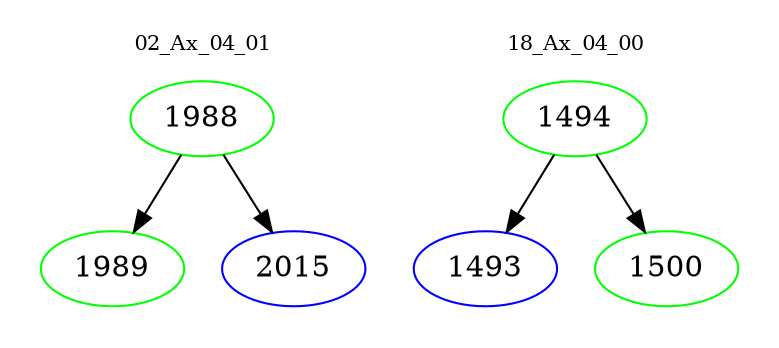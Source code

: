 digraph{
subgraph cluster_0 {
color = white
label = "02_Ax_04_01";
fontsize=10;
T0_1988 [label="1988", color="green"]
T0_1988 -> T0_1989 [color="black"]
T0_1989 [label="1989", color="green"]
T0_1988 -> T0_2015 [color="black"]
T0_2015 [label="2015", color="blue"]
}
subgraph cluster_1 {
color = white
label = "18_Ax_04_00";
fontsize=10;
T1_1494 [label="1494", color="green"]
T1_1494 -> T1_1493 [color="black"]
T1_1493 [label="1493", color="blue"]
T1_1494 -> T1_1500 [color="black"]
T1_1500 [label="1500", color="green"]
}
}

